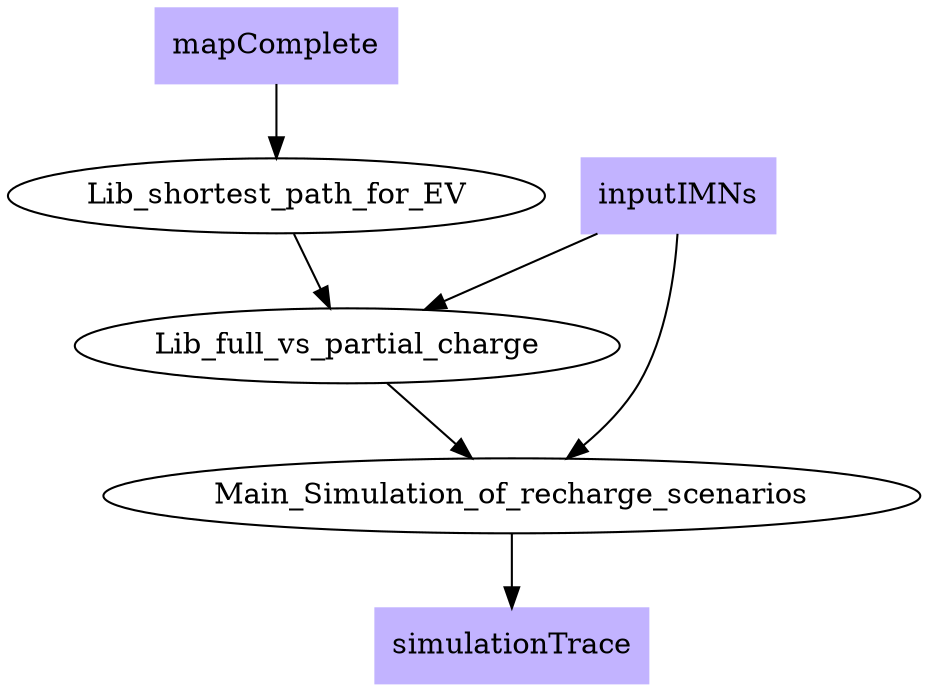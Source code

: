 digraph {
        // rankdir="LR";
        mapComplete [shape=box,style=filled,color=".7 .3 1.0"];
        inputIMNs [shape=box,style=filled,color=".7 .3 1.0"];
        simulationTrace [shape=box,style=filled,color=".7 .3 1.0"];
        
        mapComplete -> "Lib_shortest_path_for_EV";
        inputIMNs -> "Lib_full_vs_partial_charge";
        inputIMNs -> "Main_Simulation_of_recharge_scenarios";

        "Lib_shortest_path_for_EV" -> "Lib_full_vs_partial_charge";
        "Lib_full_vs_partial_charge" -> "Main_Simulation_of_recharge_scenarios";
        "Main_Simulation_of_recharge_scenarios" -> simulationTrace;
}
